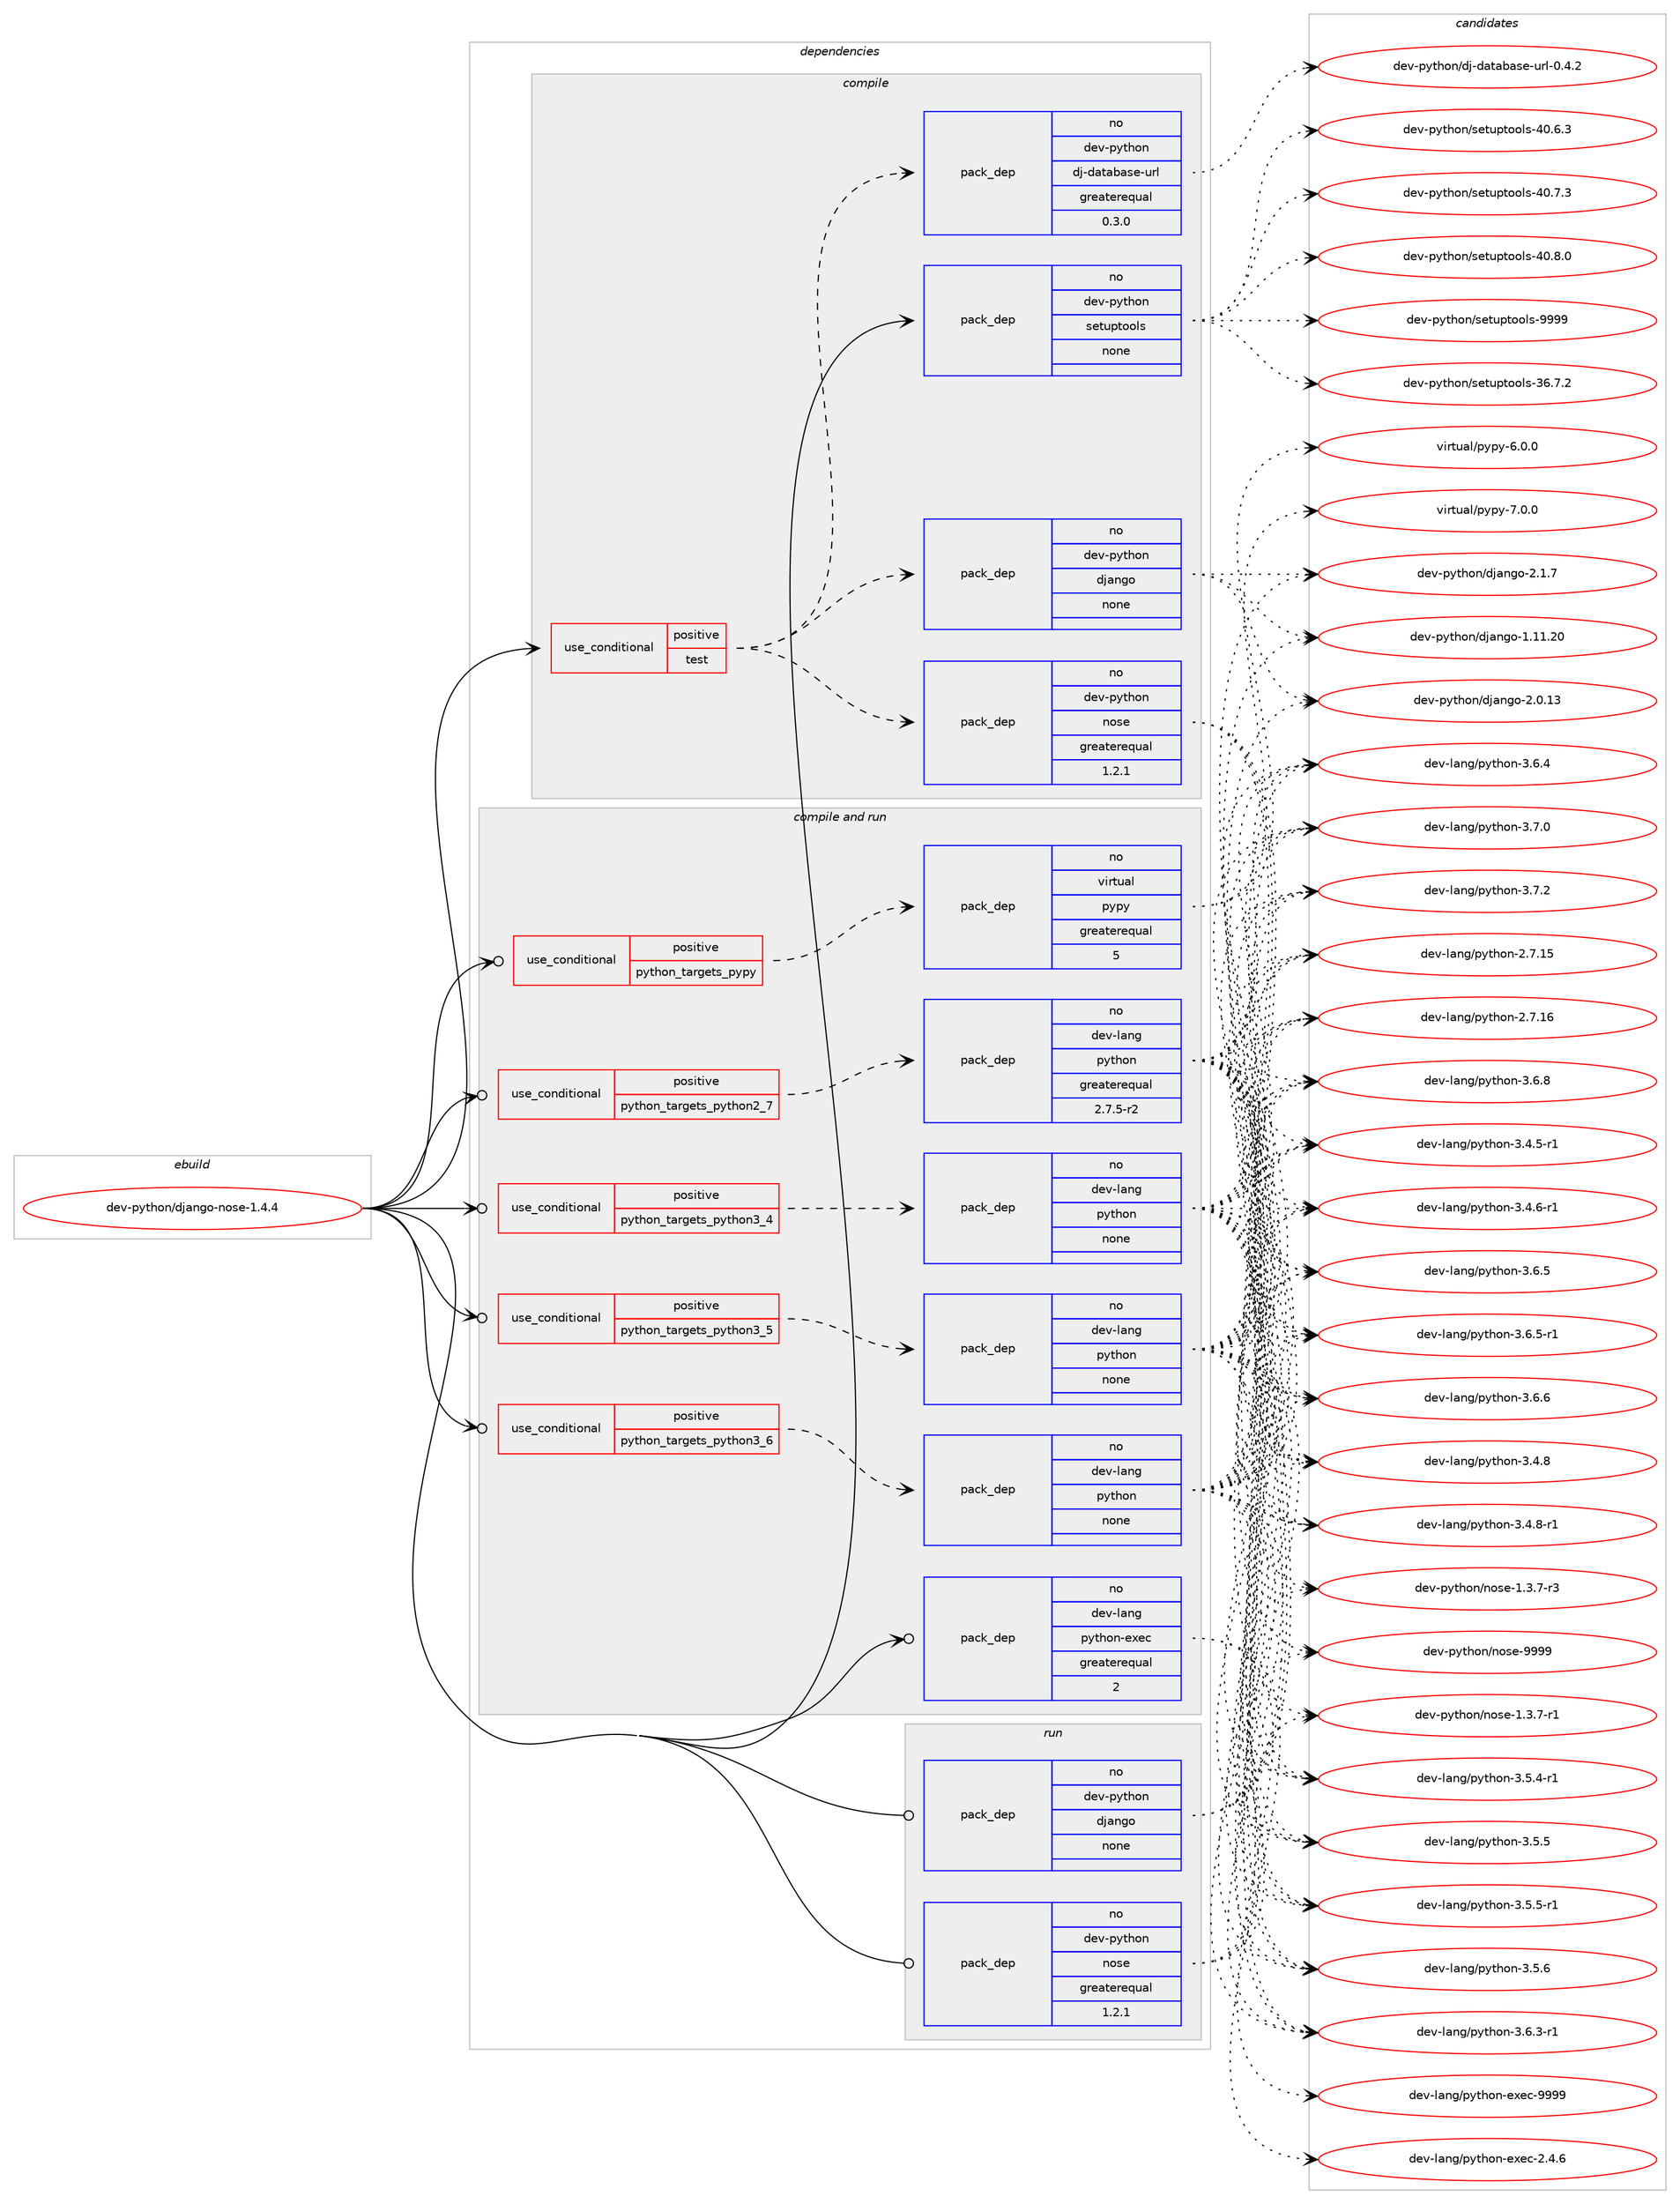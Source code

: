 digraph prolog {

# *************
# Graph options
# *************

newrank=true;
concentrate=true;
compound=true;
graph [rankdir=LR,fontname=Helvetica,fontsize=10,ranksep=1.5];#, ranksep=2.5, nodesep=0.2];
edge  [arrowhead=vee];
node  [fontname=Helvetica,fontsize=10];

# **********
# The ebuild
# **********

subgraph cluster_leftcol {
color=gray;
rank=same;
label=<<i>ebuild</i>>;
id [label="dev-python/django-nose-1.4.4", color=red, width=4, href="../dev-python/django-nose-1.4.4.svg"];
}

# ****************
# The dependencies
# ****************

subgraph cluster_midcol {
color=gray;
label=<<i>dependencies</i>>;
subgraph cluster_compile {
fillcolor="#eeeeee";
style=filled;
label=<<i>compile</i>>;
subgraph cond373378 {
dependency1406298 [label=<<TABLE BORDER="0" CELLBORDER="1" CELLSPACING="0" CELLPADDING="4"><TR><TD ROWSPAN="3" CELLPADDING="10">use_conditional</TD></TR><TR><TD>positive</TD></TR><TR><TD>test</TD></TR></TABLE>>, shape=none, color=red];
subgraph pack1009664 {
dependency1406299 [label=<<TABLE BORDER="0" CELLBORDER="1" CELLSPACING="0" CELLPADDING="4" WIDTH="220"><TR><TD ROWSPAN="6" CELLPADDING="30">pack_dep</TD></TR><TR><TD WIDTH="110">no</TD></TR><TR><TD>dev-python</TD></TR><TR><TD>nose</TD></TR><TR><TD>greaterequal</TD></TR><TR><TD>1.2.1</TD></TR></TABLE>>, shape=none, color=blue];
}
dependency1406298:e -> dependency1406299:w [weight=20,style="dashed",arrowhead="vee"];
subgraph pack1009665 {
dependency1406300 [label=<<TABLE BORDER="0" CELLBORDER="1" CELLSPACING="0" CELLPADDING="4" WIDTH="220"><TR><TD ROWSPAN="6" CELLPADDING="30">pack_dep</TD></TR><TR><TD WIDTH="110">no</TD></TR><TR><TD>dev-python</TD></TR><TR><TD>django</TD></TR><TR><TD>none</TD></TR><TR><TD></TD></TR></TABLE>>, shape=none, color=blue];
}
dependency1406298:e -> dependency1406300:w [weight=20,style="dashed",arrowhead="vee"];
subgraph pack1009666 {
dependency1406301 [label=<<TABLE BORDER="0" CELLBORDER="1" CELLSPACING="0" CELLPADDING="4" WIDTH="220"><TR><TD ROWSPAN="6" CELLPADDING="30">pack_dep</TD></TR><TR><TD WIDTH="110">no</TD></TR><TR><TD>dev-python</TD></TR><TR><TD>dj-database-url</TD></TR><TR><TD>greaterequal</TD></TR><TR><TD>0.3.0</TD></TR></TABLE>>, shape=none, color=blue];
}
dependency1406298:e -> dependency1406301:w [weight=20,style="dashed",arrowhead="vee"];
}
id:e -> dependency1406298:w [weight=20,style="solid",arrowhead="vee"];
subgraph pack1009667 {
dependency1406302 [label=<<TABLE BORDER="0" CELLBORDER="1" CELLSPACING="0" CELLPADDING="4" WIDTH="220"><TR><TD ROWSPAN="6" CELLPADDING="30">pack_dep</TD></TR><TR><TD WIDTH="110">no</TD></TR><TR><TD>dev-python</TD></TR><TR><TD>setuptools</TD></TR><TR><TD>none</TD></TR><TR><TD></TD></TR></TABLE>>, shape=none, color=blue];
}
id:e -> dependency1406302:w [weight=20,style="solid",arrowhead="vee"];
}
subgraph cluster_compileandrun {
fillcolor="#eeeeee";
style=filled;
label=<<i>compile and run</i>>;
subgraph cond373379 {
dependency1406303 [label=<<TABLE BORDER="0" CELLBORDER="1" CELLSPACING="0" CELLPADDING="4"><TR><TD ROWSPAN="3" CELLPADDING="10">use_conditional</TD></TR><TR><TD>positive</TD></TR><TR><TD>python_targets_pypy</TD></TR></TABLE>>, shape=none, color=red];
subgraph pack1009668 {
dependency1406304 [label=<<TABLE BORDER="0" CELLBORDER="1" CELLSPACING="0" CELLPADDING="4" WIDTH="220"><TR><TD ROWSPAN="6" CELLPADDING="30">pack_dep</TD></TR><TR><TD WIDTH="110">no</TD></TR><TR><TD>virtual</TD></TR><TR><TD>pypy</TD></TR><TR><TD>greaterequal</TD></TR><TR><TD>5</TD></TR></TABLE>>, shape=none, color=blue];
}
dependency1406303:e -> dependency1406304:w [weight=20,style="dashed",arrowhead="vee"];
}
id:e -> dependency1406303:w [weight=20,style="solid",arrowhead="odotvee"];
subgraph cond373380 {
dependency1406305 [label=<<TABLE BORDER="0" CELLBORDER="1" CELLSPACING="0" CELLPADDING="4"><TR><TD ROWSPAN="3" CELLPADDING="10">use_conditional</TD></TR><TR><TD>positive</TD></TR><TR><TD>python_targets_python2_7</TD></TR></TABLE>>, shape=none, color=red];
subgraph pack1009669 {
dependency1406306 [label=<<TABLE BORDER="0" CELLBORDER="1" CELLSPACING="0" CELLPADDING="4" WIDTH="220"><TR><TD ROWSPAN="6" CELLPADDING="30">pack_dep</TD></TR><TR><TD WIDTH="110">no</TD></TR><TR><TD>dev-lang</TD></TR><TR><TD>python</TD></TR><TR><TD>greaterequal</TD></TR><TR><TD>2.7.5-r2</TD></TR></TABLE>>, shape=none, color=blue];
}
dependency1406305:e -> dependency1406306:w [weight=20,style="dashed",arrowhead="vee"];
}
id:e -> dependency1406305:w [weight=20,style="solid",arrowhead="odotvee"];
subgraph cond373381 {
dependency1406307 [label=<<TABLE BORDER="0" CELLBORDER="1" CELLSPACING="0" CELLPADDING="4"><TR><TD ROWSPAN="3" CELLPADDING="10">use_conditional</TD></TR><TR><TD>positive</TD></TR><TR><TD>python_targets_python3_4</TD></TR></TABLE>>, shape=none, color=red];
subgraph pack1009670 {
dependency1406308 [label=<<TABLE BORDER="0" CELLBORDER="1" CELLSPACING="0" CELLPADDING="4" WIDTH="220"><TR><TD ROWSPAN="6" CELLPADDING="30">pack_dep</TD></TR><TR><TD WIDTH="110">no</TD></TR><TR><TD>dev-lang</TD></TR><TR><TD>python</TD></TR><TR><TD>none</TD></TR><TR><TD></TD></TR></TABLE>>, shape=none, color=blue];
}
dependency1406307:e -> dependency1406308:w [weight=20,style="dashed",arrowhead="vee"];
}
id:e -> dependency1406307:w [weight=20,style="solid",arrowhead="odotvee"];
subgraph cond373382 {
dependency1406309 [label=<<TABLE BORDER="0" CELLBORDER="1" CELLSPACING="0" CELLPADDING="4"><TR><TD ROWSPAN="3" CELLPADDING="10">use_conditional</TD></TR><TR><TD>positive</TD></TR><TR><TD>python_targets_python3_5</TD></TR></TABLE>>, shape=none, color=red];
subgraph pack1009671 {
dependency1406310 [label=<<TABLE BORDER="0" CELLBORDER="1" CELLSPACING="0" CELLPADDING="4" WIDTH="220"><TR><TD ROWSPAN="6" CELLPADDING="30">pack_dep</TD></TR><TR><TD WIDTH="110">no</TD></TR><TR><TD>dev-lang</TD></TR><TR><TD>python</TD></TR><TR><TD>none</TD></TR><TR><TD></TD></TR></TABLE>>, shape=none, color=blue];
}
dependency1406309:e -> dependency1406310:w [weight=20,style="dashed",arrowhead="vee"];
}
id:e -> dependency1406309:w [weight=20,style="solid",arrowhead="odotvee"];
subgraph cond373383 {
dependency1406311 [label=<<TABLE BORDER="0" CELLBORDER="1" CELLSPACING="0" CELLPADDING="4"><TR><TD ROWSPAN="3" CELLPADDING="10">use_conditional</TD></TR><TR><TD>positive</TD></TR><TR><TD>python_targets_python3_6</TD></TR></TABLE>>, shape=none, color=red];
subgraph pack1009672 {
dependency1406312 [label=<<TABLE BORDER="0" CELLBORDER="1" CELLSPACING="0" CELLPADDING="4" WIDTH="220"><TR><TD ROWSPAN="6" CELLPADDING="30">pack_dep</TD></TR><TR><TD WIDTH="110">no</TD></TR><TR><TD>dev-lang</TD></TR><TR><TD>python</TD></TR><TR><TD>none</TD></TR><TR><TD></TD></TR></TABLE>>, shape=none, color=blue];
}
dependency1406311:e -> dependency1406312:w [weight=20,style="dashed",arrowhead="vee"];
}
id:e -> dependency1406311:w [weight=20,style="solid",arrowhead="odotvee"];
subgraph pack1009673 {
dependency1406313 [label=<<TABLE BORDER="0" CELLBORDER="1" CELLSPACING="0" CELLPADDING="4" WIDTH="220"><TR><TD ROWSPAN="6" CELLPADDING="30">pack_dep</TD></TR><TR><TD WIDTH="110">no</TD></TR><TR><TD>dev-lang</TD></TR><TR><TD>python-exec</TD></TR><TR><TD>greaterequal</TD></TR><TR><TD>2</TD></TR></TABLE>>, shape=none, color=blue];
}
id:e -> dependency1406313:w [weight=20,style="solid",arrowhead="odotvee"];
}
subgraph cluster_run {
fillcolor="#eeeeee";
style=filled;
label=<<i>run</i>>;
subgraph pack1009674 {
dependency1406314 [label=<<TABLE BORDER="0" CELLBORDER="1" CELLSPACING="0" CELLPADDING="4" WIDTH="220"><TR><TD ROWSPAN="6" CELLPADDING="30">pack_dep</TD></TR><TR><TD WIDTH="110">no</TD></TR><TR><TD>dev-python</TD></TR><TR><TD>django</TD></TR><TR><TD>none</TD></TR><TR><TD></TD></TR></TABLE>>, shape=none, color=blue];
}
id:e -> dependency1406314:w [weight=20,style="solid",arrowhead="odot"];
subgraph pack1009675 {
dependency1406315 [label=<<TABLE BORDER="0" CELLBORDER="1" CELLSPACING="0" CELLPADDING="4" WIDTH="220"><TR><TD ROWSPAN="6" CELLPADDING="30">pack_dep</TD></TR><TR><TD WIDTH="110">no</TD></TR><TR><TD>dev-python</TD></TR><TR><TD>nose</TD></TR><TR><TD>greaterequal</TD></TR><TR><TD>1.2.1</TD></TR></TABLE>>, shape=none, color=blue];
}
id:e -> dependency1406315:w [weight=20,style="solid",arrowhead="odot"];
}
}

# **************
# The candidates
# **************

subgraph cluster_choices {
rank=same;
color=gray;
label=<<i>candidates</i>>;

subgraph choice1009664 {
color=black;
nodesep=1;
choice10010111845112121116104111110471101111151014549465146554511449 [label="dev-python/nose-1.3.7-r1", color=red, width=4,href="../dev-python/nose-1.3.7-r1.svg"];
choice10010111845112121116104111110471101111151014549465146554511451 [label="dev-python/nose-1.3.7-r3", color=red, width=4,href="../dev-python/nose-1.3.7-r3.svg"];
choice10010111845112121116104111110471101111151014557575757 [label="dev-python/nose-9999", color=red, width=4,href="../dev-python/nose-9999.svg"];
dependency1406299:e -> choice10010111845112121116104111110471101111151014549465146554511449:w [style=dotted,weight="100"];
dependency1406299:e -> choice10010111845112121116104111110471101111151014549465146554511451:w [style=dotted,weight="100"];
dependency1406299:e -> choice10010111845112121116104111110471101111151014557575757:w [style=dotted,weight="100"];
}
subgraph choice1009665 {
color=black;
nodesep=1;
choice1001011184511212111610411111047100106971101031114549464949465048 [label="dev-python/django-1.11.20", color=red, width=4,href="../dev-python/django-1.11.20.svg"];
choice10010111845112121116104111110471001069711010311145504648464951 [label="dev-python/django-2.0.13", color=red, width=4,href="../dev-python/django-2.0.13.svg"];
choice100101118451121211161041111104710010697110103111455046494655 [label="dev-python/django-2.1.7", color=red, width=4,href="../dev-python/django-2.1.7.svg"];
dependency1406300:e -> choice1001011184511212111610411111047100106971101031114549464949465048:w [style=dotted,weight="100"];
dependency1406300:e -> choice10010111845112121116104111110471001069711010311145504648464951:w [style=dotted,weight="100"];
dependency1406300:e -> choice100101118451121211161041111104710010697110103111455046494655:w [style=dotted,weight="100"];
}
subgraph choice1009666 {
color=black;
nodesep=1;
choice1001011184511212111610411111047100106451009711697989711510145117114108454846524650 [label="dev-python/dj-database-url-0.4.2", color=red, width=4,href="../dev-python/dj-database-url-0.4.2.svg"];
dependency1406301:e -> choice1001011184511212111610411111047100106451009711697989711510145117114108454846524650:w [style=dotted,weight="100"];
}
subgraph choice1009667 {
color=black;
nodesep=1;
choice100101118451121211161041111104711510111611711211611111110811545515446554650 [label="dev-python/setuptools-36.7.2", color=red, width=4,href="../dev-python/setuptools-36.7.2.svg"];
choice100101118451121211161041111104711510111611711211611111110811545524846544651 [label="dev-python/setuptools-40.6.3", color=red, width=4,href="../dev-python/setuptools-40.6.3.svg"];
choice100101118451121211161041111104711510111611711211611111110811545524846554651 [label="dev-python/setuptools-40.7.3", color=red, width=4,href="../dev-python/setuptools-40.7.3.svg"];
choice100101118451121211161041111104711510111611711211611111110811545524846564648 [label="dev-python/setuptools-40.8.0", color=red, width=4,href="../dev-python/setuptools-40.8.0.svg"];
choice10010111845112121116104111110471151011161171121161111111081154557575757 [label="dev-python/setuptools-9999", color=red, width=4,href="../dev-python/setuptools-9999.svg"];
dependency1406302:e -> choice100101118451121211161041111104711510111611711211611111110811545515446554650:w [style=dotted,weight="100"];
dependency1406302:e -> choice100101118451121211161041111104711510111611711211611111110811545524846544651:w [style=dotted,weight="100"];
dependency1406302:e -> choice100101118451121211161041111104711510111611711211611111110811545524846554651:w [style=dotted,weight="100"];
dependency1406302:e -> choice100101118451121211161041111104711510111611711211611111110811545524846564648:w [style=dotted,weight="100"];
dependency1406302:e -> choice10010111845112121116104111110471151011161171121161111111081154557575757:w [style=dotted,weight="100"];
}
subgraph choice1009668 {
color=black;
nodesep=1;
choice1181051141161179710847112121112121455446484648 [label="virtual/pypy-6.0.0", color=red, width=4,href="../virtual/pypy-6.0.0.svg"];
choice1181051141161179710847112121112121455546484648 [label="virtual/pypy-7.0.0", color=red, width=4,href="../virtual/pypy-7.0.0.svg"];
dependency1406304:e -> choice1181051141161179710847112121112121455446484648:w [style=dotted,weight="100"];
dependency1406304:e -> choice1181051141161179710847112121112121455546484648:w [style=dotted,weight="100"];
}
subgraph choice1009669 {
color=black;
nodesep=1;
choice10010111845108971101034711212111610411111045504655464953 [label="dev-lang/python-2.7.15", color=red, width=4,href="../dev-lang/python-2.7.15.svg"];
choice10010111845108971101034711212111610411111045504655464954 [label="dev-lang/python-2.7.16", color=red, width=4,href="../dev-lang/python-2.7.16.svg"];
choice1001011184510897110103471121211161041111104551465246534511449 [label="dev-lang/python-3.4.5-r1", color=red, width=4,href="../dev-lang/python-3.4.5-r1.svg"];
choice1001011184510897110103471121211161041111104551465246544511449 [label="dev-lang/python-3.4.6-r1", color=red, width=4,href="../dev-lang/python-3.4.6-r1.svg"];
choice100101118451089711010347112121116104111110455146524656 [label="dev-lang/python-3.4.8", color=red, width=4,href="../dev-lang/python-3.4.8.svg"];
choice1001011184510897110103471121211161041111104551465246564511449 [label="dev-lang/python-3.4.8-r1", color=red, width=4,href="../dev-lang/python-3.4.8-r1.svg"];
choice1001011184510897110103471121211161041111104551465346524511449 [label="dev-lang/python-3.5.4-r1", color=red, width=4,href="../dev-lang/python-3.5.4-r1.svg"];
choice100101118451089711010347112121116104111110455146534653 [label="dev-lang/python-3.5.5", color=red, width=4,href="../dev-lang/python-3.5.5.svg"];
choice1001011184510897110103471121211161041111104551465346534511449 [label="dev-lang/python-3.5.5-r1", color=red, width=4,href="../dev-lang/python-3.5.5-r1.svg"];
choice100101118451089711010347112121116104111110455146534654 [label="dev-lang/python-3.5.6", color=red, width=4,href="../dev-lang/python-3.5.6.svg"];
choice1001011184510897110103471121211161041111104551465446514511449 [label="dev-lang/python-3.6.3-r1", color=red, width=4,href="../dev-lang/python-3.6.3-r1.svg"];
choice100101118451089711010347112121116104111110455146544652 [label="dev-lang/python-3.6.4", color=red, width=4,href="../dev-lang/python-3.6.4.svg"];
choice100101118451089711010347112121116104111110455146544653 [label="dev-lang/python-3.6.5", color=red, width=4,href="../dev-lang/python-3.6.5.svg"];
choice1001011184510897110103471121211161041111104551465446534511449 [label="dev-lang/python-3.6.5-r1", color=red, width=4,href="../dev-lang/python-3.6.5-r1.svg"];
choice100101118451089711010347112121116104111110455146544654 [label="dev-lang/python-3.6.6", color=red, width=4,href="../dev-lang/python-3.6.6.svg"];
choice100101118451089711010347112121116104111110455146544656 [label="dev-lang/python-3.6.8", color=red, width=4,href="../dev-lang/python-3.6.8.svg"];
choice100101118451089711010347112121116104111110455146554648 [label="dev-lang/python-3.7.0", color=red, width=4,href="../dev-lang/python-3.7.0.svg"];
choice100101118451089711010347112121116104111110455146554650 [label="dev-lang/python-3.7.2", color=red, width=4,href="../dev-lang/python-3.7.2.svg"];
dependency1406306:e -> choice10010111845108971101034711212111610411111045504655464953:w [style=dotted,weight="100"];
dependency1406306:e -> choice10010111845108971101034711212111610411111045504655464954:w [style=dotted,weight="100"];
dependency1406306:e -> choice1001011184510897110103471121211161041111104551465246534511449:w [style=dotted,weight="100"];
dependency1406306:e -> choice1001011184510897110103471121211161041111104551465246544511449:w [style=dotted,weight="100"];
dependency1406306:e -> choice100101118451089711010347112121116104111110455146524656:w [style=dotted,weight="100"];
dependency1406306:e -> choice1001011184510897110103471121211161041111104551465246564511449:w [style=dotted,weight="100"];
dependency1406306:e -> choice1001011184510897110103471121211161041111104551465346524511449:w [style=dotted,weight="100"];
dependency1406306:e -> choice100101118451089711010347112121116104111110455146534653:w [style=dotted,weight="100"];
dependency1406306:e -> choice1001011184510897110103471121211161041111104551465346534511449:w [style=dotted,weight="100"];
dependency1406306:e -> choice100101118451089711010347112121116104111110455146534654:w [style=dotted,weight="100"];
dependency1406306:e -> choice1001011184510897110103471121211161041111104551465446514511449:w [style=dotted,weight="100"];
dependency1406306:e -> choice100101118451089711010347112121116104111110455146544652:w [style=dotted,weight="100"];
dependency1406306:e -> choice100101118451089711010347112121116104111110455146544653:w [style=dotted,weight="100"];
dependency1406306:e -> choice1001011184510897110103471121211161041111104551465446534511449:w [style=dotted,weight="100"];
dependency1406306:e -> choice100101118451089711010347112121116104111110455146544654:w [style=dotted,weight="100"];
dependency1406306:e -> choice100101118451089711010347112121116104111110455146544656:w [style=dotted,weight="100"];
dependency1406306:e -> choice100101118451089711010347112121116104111110455146554648:w [style=dotted,weight="100"];
dependency1406306:e -> choice100101118451089711010347112121116104111110455146554650:w [style=dotted,weight="100"];
}
subgraph choice1009670 {
color=black;
nodesep=1;
choice10010111845108971101034711212111610411111045504655464953 [label="dev-lang/python-2.7.15", color=red, width=4,href="../dev-lang/python-2.7.15.svg"];
choice10010111845108971101034711212111610411111045504655464954 [label="dev-lang/python-2.7.16", color=red, width=4,href="../dev-lang/python-2.7.16.svg"];
choice1001011184510897110103471121211161041111104551465246534511449 [label="dev-lang/python-3.4.5-r1", color=red, width=4,href="../dev-lang/python-3.4.5-r1.svg"];
choice1001011184510897110103471121211161041111104551465246544511449 [label="dev-lang/python-3.4.6-r1", color=red, width=4,href="../dev-lang/python-3.4.6-r1.svg"];
choice100101118451089711010347112121116104111110455146524656 [label="dev-lang/python-3.4.8", color=red, width=4,href="../dev-lang/python-3.4.8.svg"];
choice1001011184510897110103471121211161041111104551465246564511449 [label="dev-lang/python-3.4.8-r1", color=red, width=4,href="../dev-lang/python-3.4.8-r1.svg"];
choice1001011184510897110103471121211161041111104551465346524511449 [label="dev-lang/python-3.5.4-r1", color=red, width=4,href="../dev-lang/python-3.5.4-r1.svg"];
choice100101118451089711010347112121116104111110455146534653 [label="dev-lang/python-3.5.5", color=red, width=4,href="../dev-lang/python-3.5.5.svg"];
choice1001011184510897110103471121211161041111104551465346534511449 [label="dev-lang/python-3.5.5-r1", color=red, width=4,href="../dev-lang/python-3.5.5-r1.svg"];
choice100101118451089711010347112121116104111110455146534654 [label="dev-lang/python-3.5.6", color=red, width=4,href="../dev-lang/python-3.5.6.svg"];
choice1001011184510897110103471121211161041111104551465446514511449 [label="dev-lang/python-3.6.3-r1", color=red, width=4,href="../dev-lang/python-3.6.3-r1.svg"];
choice100101118451089711010347112121116104111110455146544652 [label="dev-lang/python-3.6.4", color=red, width=4,href="../dev-lang/python-3.6.4.svg"];
choice100101118451089711010347112121116104111110455146544653 [label="dev-lang/python-3.6.5", color=red, width=4,href="../dev-lang/python-3.6.5.svg"];
choice1001011184510897110103471121211161041111104551465446534511449 [label="dev-lang/python-3.6.5-r1", color=red, width=4,href="../dev-lang/python-3.6.5-r1.svg"];
choice100101118451089711010347112121116104111110455146544654 [label="dev-lang/python-3.6.6", color=red, width=4,href="../dev-lang/python-3.6.6.svg"];
choice100101118451089711010347112121116104111110455146544656 [label="dev-lang/python-3.6.8", color=red, width=4,href="../dev-lang/python-3.6.8.svg"];
choice100101118451089711010347112121116104111110455146554648 [label="dev-lang/python-3.7.0", color=red, width=4,href="../dev-lang/python-3.7.0.svg"];
choice100101118451089711010347112121116104111110455146554650 [label="dev-lang/python-3.7.2", color=red, width=4,href="../dev-lang/python-3.7.2.svg"];
dependency1406308:e -> choice10010111845108971101034711212111610411111045504655464953:w [style=dotted,weight="100"];
dependency1406308:e -> choice10010111845108971101034711212111610411111045504655464954:w [style=dotted,weight="100"];
dependency1406308:e -> choice1001011184510897110103471121211161041111104551465246534511449:w [style=dotted,weight="100"];
dependency1406308:e -> choice1001011184510897110103471121211161041111104551465246544511449:w [style=dotted,weight="100"];
dependency1406308:e -> choice100101118451089711010347112121116104111110455146524656:w [style=dotted,weight="100"];
dependency1406308:e -> choice1001011184510897110103471121211161041111104551465246564511449:w [style=dotted,weight="100"];
dependency1406308:e -> choice1001011184510897110103471121211161041111104551465346524511449:w [style=dotted,weight="100"];
dependency1406308:e -> choice100101118451089711010347112121116104111110455146534653:w [style=dotted,weight="100"];
dependency1406308:e -> choice1001011184510897110103471121211161041111104551465346534511449:w [style=dotted,weight="100"];
dependency1406308:e -> choice100101118451089711010347112121116104111110455146534654:w [style=dotted,weight="100"];
dependency1406308:e -> choice1001011184510897110103471121211161041111104551465446514511449:w [style=dotted,weight="100"];
dependency1406308:e -> choice100101118451089711010347112121116104111110455146544652:w [style=dotted,weight="100"];
dependency1406308:e -> choice100101118451089711010347112121116104111110455146544653:w [style=dotted,weight="100"];
dependency1406308:e -> choice1001011184510897110103471121211161041111104551465446534511449:w [style=dotted,weight="100"];
dependency1406308:e -> choice100101118451089711010347112121116104111110455146544654:w [style=dotted,weight="100"];
dependency1406308:e -> choice100101118451089711010347112121116104111110455146544656:w [style=dotted,weight="100"];
dependency1406308:e -> choice100101118451089711010347112121116104111110455146554648:w [style=dotted,weight="100"];
dependency1406308:e -> choice100101118451089711010347112121116104111110455146554650:w [style=dotted,weight="100"];
}
subgraph choice1009671 {
color=black;
nodesep=1;
choice10010111845108971101034711212111610411111045504655464953 [label="dev-lang/python-2.7.15", color=red, width=4,href="../dev-lang/python-2.7.15.svg"];
choice10010111845108971101034711212111610411111045504655464954 [label="dev-lang/python-2.7.16", color=red, width=4,href="../dev-lang/python-2.7.16.svg"];
choice1001011184510897110103471121211161041111104551465246534511449 [label="dev-lang/python-3.4.5-r1", color=red, width=4,href="../dev-lang/python-3.4.5-r1.svg"];
choice1001011184510897110103471121211161041111104551465246544511449 [label="dev-lang/python-3.4.6-r1", color=red, width=4,href="../dev-lang/python-3.4.6-r1.svg"];
choice100101118451089711010347112121116104111110455146524656 [label="dev-lang/python-3.4.8", color=red, width=4,href="../dev-lang/python-3.4.8.svg"];
choice1001011184510897110103471121211161041111104551465246564511449 [label="dev-lang/python-3.4.8-r1", color=red, width=4,href="../dev-lang/python-3.4.8-r1.svg"];
choice1001011184510897110103471121211161041111104551465346524511449 [label="dev-lang/python-3.5.4-r1", color=red, width=4,href="../dev-lang/python-3.5.4-r1.svg"];
choice100101118451089711010347112121116104111110455146534653 [label="dev-lang/python-3.5.5", color=red, width=4,href="../dev-lang/python-3.5.5.svg"];
choice1001011184510897110103471121211161041111104551465346534511449 [label="dev-lang/python-3.5.5-r1", color=red, width=4,href="../dev-lang/python-3.5.5-r1.svg"];
choice100101118451089711010347112121116104111110455146534654 [label="dev-lang/python-3.5.6", color=red, width=4,href="../dev-lang/python-3.5.6.svg"];
choice1001011184510897110103471121211161041111104551465446514511449 [label="dev-lang/python-3.6.3-r1", color=red, width=4,href="../dev-lang/python-3.6.3-r1.svg"];
choice100101118451089711010347112121116104111110455146544652 [label="dev-lang/python-3.6.4", color=red, width=4,href="../dev-lang/python-3.6.4.svg"];
choice100101118451089711010347112121116104111110455146544653 [label="dev-lang/python-3.6.5", color=red, width=4,href="../dev-lang/python-3.6.5.svg"];
choice1001011184510897110103471121211161041111104551465446534511449 [label="dev-lang/python-3.6.5-r1", color=red, width=4,href="../dev-lang/python-3.6.5-r1.svg"];
choice100101118451089711010347112121116104111110455146544654 [label="dev-lang/python-3.6.6", color=red, width=4,href="../dev-lang/python-3.6.6.svg"];
choice100101118451089711010347112121116104111110455146544656 [label="dev-lang/python-3.6.8", color=red, width=4,href="../dev-lang/python-3.6.8.svg"];
choice100101118451089711010347112121116104111110455146554648 [label="dev-lang/python-3.7.0", color=red, width=4,href="../dev-lang/python-3.7.0.svg"];
choice100101118451089711010347112121116104111110455146554650 [label="dev-lang/python-3.7.2", color=red, width=4,href="../dev-lang/python-3.7.2.svg"];
dependency1406310:e -> choice10010111845108971101034711212111610411111045504655464953:w [style=dotted,weight="100"];
dependency1406310:e -> choice10010111845108971101034711212111610411111045504655464954:w [style=dotted,weight="100"];
dependency1406310:e -> choice1001011184510897110103471121211161041111104551465246534511449:w [style=dotted,weight="100"];
dependency1406310:e -> choice1001011184510897110103471121211161041111104551465246544511449:w [style=dotted,weight="100"];
dependency1406310:e -> choice100101118451089711010347112121116104111110455146524656:w [style=dotted,weight="100"];
dependency1406310:e -> choice1001011184510897110103471121211161041111104551465246564511449:w [style=dotted,weight="100"];
dependency1406310:e -> choice1001011184510897110103471121211161041111104551465346524511449:w [style=dotted,weight="100"];
dependency1406310:e -> choice100101118451089711010347112121116104111110455146534653:w [style=dotted,weight="100"];
dependency1406310:e -> choice1001011184510897110103471121211161041111104551465346534511449:w [style=dotted,weight="100"];
dependency1406310:e -> choice100101118451089711010347112121116104111110455146534654:w [style=dotted,weight="100"];
dependency1406310:e -> choice1001011184510897110103471121211161041111104551465446514511449:w [style=dotted,weight="100"];
dependency1406310:e -> choice100101118451089711010347112121116104111110455146544652:w [style=dotted,weight="100"];
dependency1406310:e -> choice100101118451089711010347112121116104111110455146544653:w [style=dotted,weight="100"];
dependency1406310:e -> choice1001011184510897110103471121211161041111104551465446534511449:w [style=dotted,weight="100"];
dependency1406310:e -> choice100101118451089711010347112121116104111110455146544654:w [style=dotted,weight="100"];
dependency1406310:e -> choice100101118451089711010347112121116104111110455146544656:w [style=dotted,weight="100"];
dependency1406310:e -> choice100101118451089711010347112121116104111110455146554648:w [style=dotted,weight="100"];
dependency1406310:e -> choice100101118451089711010347112121116104111110455146554650:w [style=dotted,weight="100"];
}
subgraph choice1009672 {
color=black;
nodesep=1;
choice10010111845108971101034711212111610411111045504655464953 [label="dev-lang/python-2.7.15", color=red, width=4,href="../dev-lang/python-2.7.15.svg"];
choice10010111845108971101034711212111610411111045504655464954 [label="dev-lang/python-2.7.16", color=red, width=4,href="../dev-lang/python-2.7.16.svg"];
choice1001011184510897110103471121211161041111104551465246534511449 [label="dev-lang/python-3.4.5-r1", color=red, width=4,href="../dev-lang/python-3.4.5-r1.svg"];
choice1001011184510897110103471121211161041111104551465246544511449 [label="dev-lang/python-3.4.6-r1", color=red, width=4,href="../dev-lang/python-3.4.6-r1.svg"];
choice100101118451089711010347112121116104111110455146524656 [label="dev-lang/python-3.4.8", color=red, width=4,href="../dev-lang/python-3.4.8.svg"];
choice1001011184510897110103471121211161041111104551465246564511449 [label="dev-lang/python-3.4.8-r1", color=red, width=4,href="../dev-lang/python-3.4.8-r1.svg"];
choice1001011184510897110103471121211161041111104551465346524511449 [label="dev-lang/python-3.5.4-r1", color=red, width=4,href="../dev-lang/python-3.5.4-r1.svg"];
choice100101118451089711010347112121116104111110455146534653 [label="dev-lang/python-3.5.5", color=red, width=4,href="../dev-lang/python-3.5.5.svg"];
choice1001011184510897110103471121211161041111104551465346534511449 [label="dev-lang/python-3.5.5-r1", color=red, width=4,href="../dev-lang/python-3.5.5-r1.svg"];
choice100101118451089711010347112121116104111110455146534654 [label="dev-lang/python-3.5.6", color=red, width=4,href="../dev-lang/python-3.5.6.svg"];
choice1001011184510897110103471121211161041111104551465446514511449 [label="dev-lang/python-3.6.3-r1", color=red, width=4,href="../dev-lang/python-3.6.3-r1.svg"];
choice100101118451089711010347112121116104111110455146544652 [label="dev-lang/python-3.6.4", color=red, width=4,href="../dev-lang/python-3.6.4.svg"];
choice100101118451089711010347112121116104111110455146544653 [label="dev-lang/python-3.6.5", color=red, width=4,href="../dev-lang/python-3.6.5.svg"];
choice1001011184510897110103471121211161041111104551465446534511449 [label="dev-lang/python-3.6.5-r1", color=red, width=4,href="../dev-lang/python-3.6.5-r1.svg"];
choice100101118451089711010347112121116104111110455146544654 [label="dev-lang/python-3.6.6", color=red, width=4,href="../dev-lang/python-3.6.6.svg"];
choice100101118451089711010347112121116104111110455146544656 [label="dev-lang/python-3.6.8", color=red, width=4,href="../dev-lang/python-3.6.8.svg"];
choice100101118451089711010347112121116104111110455146554648 [label="dev-lang/python-3.7.0", color=red, width=4,href="../dev-lang/python-3.7.0.svg"];
choice100101118451089711010347112121116104111110455146554650 [label="dev-lang/python-3.7.2", color=red, width=4,href="../dev-lang/python-3.7.2.svg"];
dependency1406312:e -> choice10010111845108971101034711212111610411111045504655464953:w [style=dotted,weight="100"];
dependency1406312:e -> choice10010111845108971101034711212111610411111045504655464954:w [style=dotted,weight="100"];
dependency1406312:e -> choice1001011184510897110103471121211161041111104551465246534511449:w [style=dotted,weight="100"];
dependency1406312:e -> choice1001011184510897110103471121211161041111104551465246544511449:w [style=dotted,weight="100"];
dependency1406312:e -> choice100101118451089711010347112121116104111110455146524656:w [style=dotted,weight="100"];
dependency1406312:e -> choice1001011184510897110103471121211161041111104551465246564511449:w [style=dotted,weight="100"];
dependency1406312:e -> choice1001011184510897110103471121211161041111104551465346524511449:w [style=dotted,weight="100"];
dependency1406312:e -> choice100101118451089711010347112121116104111110455146534653:w [style=dotted,weight="100"];
dependency1406312:e -> choice1001011184510897110103471121211161041111104551465346534511449:w [style=dotted,weight="100"];
dependency1406312:e -> choice100101118451089711010347112121116104111110455146534654:w [style=dotted,weight="100"];
dependency1406312:e -> choice1001011184510897110103471121211161041111104551465446514511449:w [style=dotted,weight="100"];
dependency1406312:e -> choice100101118451089711010347112121116104111110455146544652:w [style=dotted,weight="100"];
dependency1406312:e -> choice100101118451089711010347112121116104111110455146544653:w [style=dotted,weight="100"];
dependency1406312:e -> choice1001011184510897110103471121211161041111104551465446534511449:w [style=dotted,weight="100"];
dependency1406312:e -> choice100101118451089711010347112121116104111110455146544654:w [style=dotted,weight="100"];
dependency1406312:e -> choice100101118451089711010347112121116104111110455146544656:w [style=dotted,weight="100"];
dependency1406312:e -> choice100101118451089711010347112121116104111110455146554648:w [style=dotted,weight="100"];
dependency1406312:e -> choice100101118451089711010347112121116104111110455146554650:w [style=dotted,weight="100"];
}
subgraph choice1009673 {
color=black;
nodesep=1;
choice1001011184510897110103471121211161041111104510112010199455046524654 [label="dev-lang/python-exec-2.4.6", color=red, width=4,href="../dev-lang/python-exec-2.4.6.svg"];
choice10010111845108971101034711212111610411111045101120101994557575757 [label="dev-lang/python-exec-9999", color=red, width=4,href="../dev-lang/python-exec-9999.svg"];
dependency1406313:e -> choice1001011184510897110103471121211161041111104510112010199455046524654:w [style=dotted,weight="100"];
dependency1406313:e -> choice10010111845108971101034711212111610411111045101120101994557575757:w [style=dotted,weight="100"];
}
subgraph choice1009674 {
color=black;
nodesep=1;
choice1001011184511212111610411111047100106971101031114549464949465048 [label="dev-python/django-1.11.20", color=red, width=4,href="../dev-python/django-1.11.20.svg"];
choice10010111845112121116104111110471001069711010311145504648464951 [label="dev-python/django-2.0.13", color=red, width=4,href="../dev-python/django-2.0.13.svg"];
choice100101118451121211161041111104710010697110103111455046494655 [label="dev-python/django-2.1.7", color=red, width=4,href="../dev-python/django-2.1.7.svg"];
dependency1406314:e -> choice1001011184511212111610411111047100106971101031114549464949465048:w [style=dotted,weight="100"];
dependency1406314:e -> choice10010111845112121116104111110471001069711010311145504648464951:w [style=dotted,weight="100"];
dependency1406314:e -> choice100101118451121211161041111104710010697110103111455046494655:w [style=dotted,weight="100"];
}
subgraph choice1009675 {
color=black;
nodesep=1;
choice10010111845112121116104111110471101111151014549465146554511449 [label="dev-python/nose-1.3.7-r1", color=red, width=4,href="../dev-python/nose-1.3.7-r1.svg"];
choice10010111845112121116104111110471101111151014549465146554511451 [label="dev-python/nose-1.3.7-r3", color=red, width=4,href="../dev-python/nose-1.3.7-r3.svg"];
choice10010111845112121116104111110471101111151014557575757 [label="dev-python/nose-9999", color=red, width=4,href="../dev-python/nose-9999.svg"];
dependency1406315:e -> choice10010111845112121116104111110471101111151014549465146554511449:w [style=dotted,weight="100"];
dependency1406315:e -> choice10010111845112121116104111110471101111151014549465146554511451:w [style=dotted,weight="100"];
dependency1406315:e -> choice10010111845112121116104111110471101111151014557575757:w [style=dotted,weight="100"];
}
}

}
